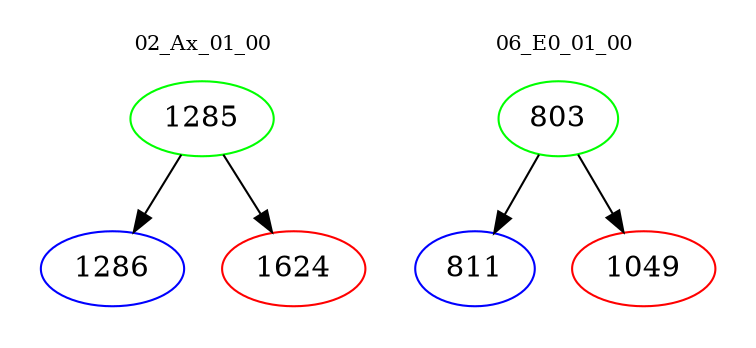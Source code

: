 digraph{
subgraph cluster_0 {
color = white
label = "02_Ax_01_00";
fontsize=10;
T0_1285 [label="1285", color="green"]
T0_1285 -> T0_1286 [color="black"]
T0_1286 [label="1286", color="blue"]
T0_1285 -> T0_1624 [color="black"]
T0_1624 [label="1624", color="red"]
}
subgraph cluster_1 {
color = white
label = "06_E0_01_00";
fontsize=10;
T1_803 [label="803", color="green"]
T1_803 -> T1_811 [color="black"]
T1_811 [label="811", color="blue"]
T1_803 -> T1_1049 [color="black"]
T1_1049 [label="1049", color="red"]
}
}
